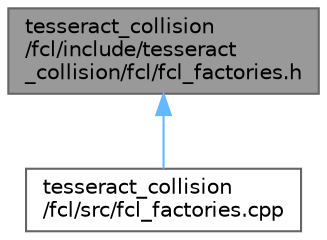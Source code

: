 digraph "tesseract_collision/fcl/include/tesseract_collision/fcl/fcl_factories.h"
{
 // LATEX_PDF_SIZE
  bgcolor="transparent";
  edge [fontname=Helvetica,fontsize=10,labelfontname=Helvetica,labelfontsize=10];
  node [fontname=Helvetica,fontsize=10,shape=box,height=0.2,width=0.4];
  Node1 [label="tesseract_collision\l/fcl/include/tesseract\l_collision/fcl/fcl_factories.h",height=0.2,width=0.4,color="gray40", fillcolor="grey60", style="filled", fontcolor="black",tooltip="Factories for loading fcl contact managers as plugins."];
  Node1 -> Node2 [dir="back",color="steelblue1",style="solid"];
  Node2 [label="tesseract_collision\l/fcl/src/fcl_factories.cpp",height=0.2,width=0.4,color="grey40", fillcolor="white", style="filled",URL="$d6/d74/fcl__factories_8cpp.html",tooltip="Factories for loading fcl contact managers as plugins."];
}

